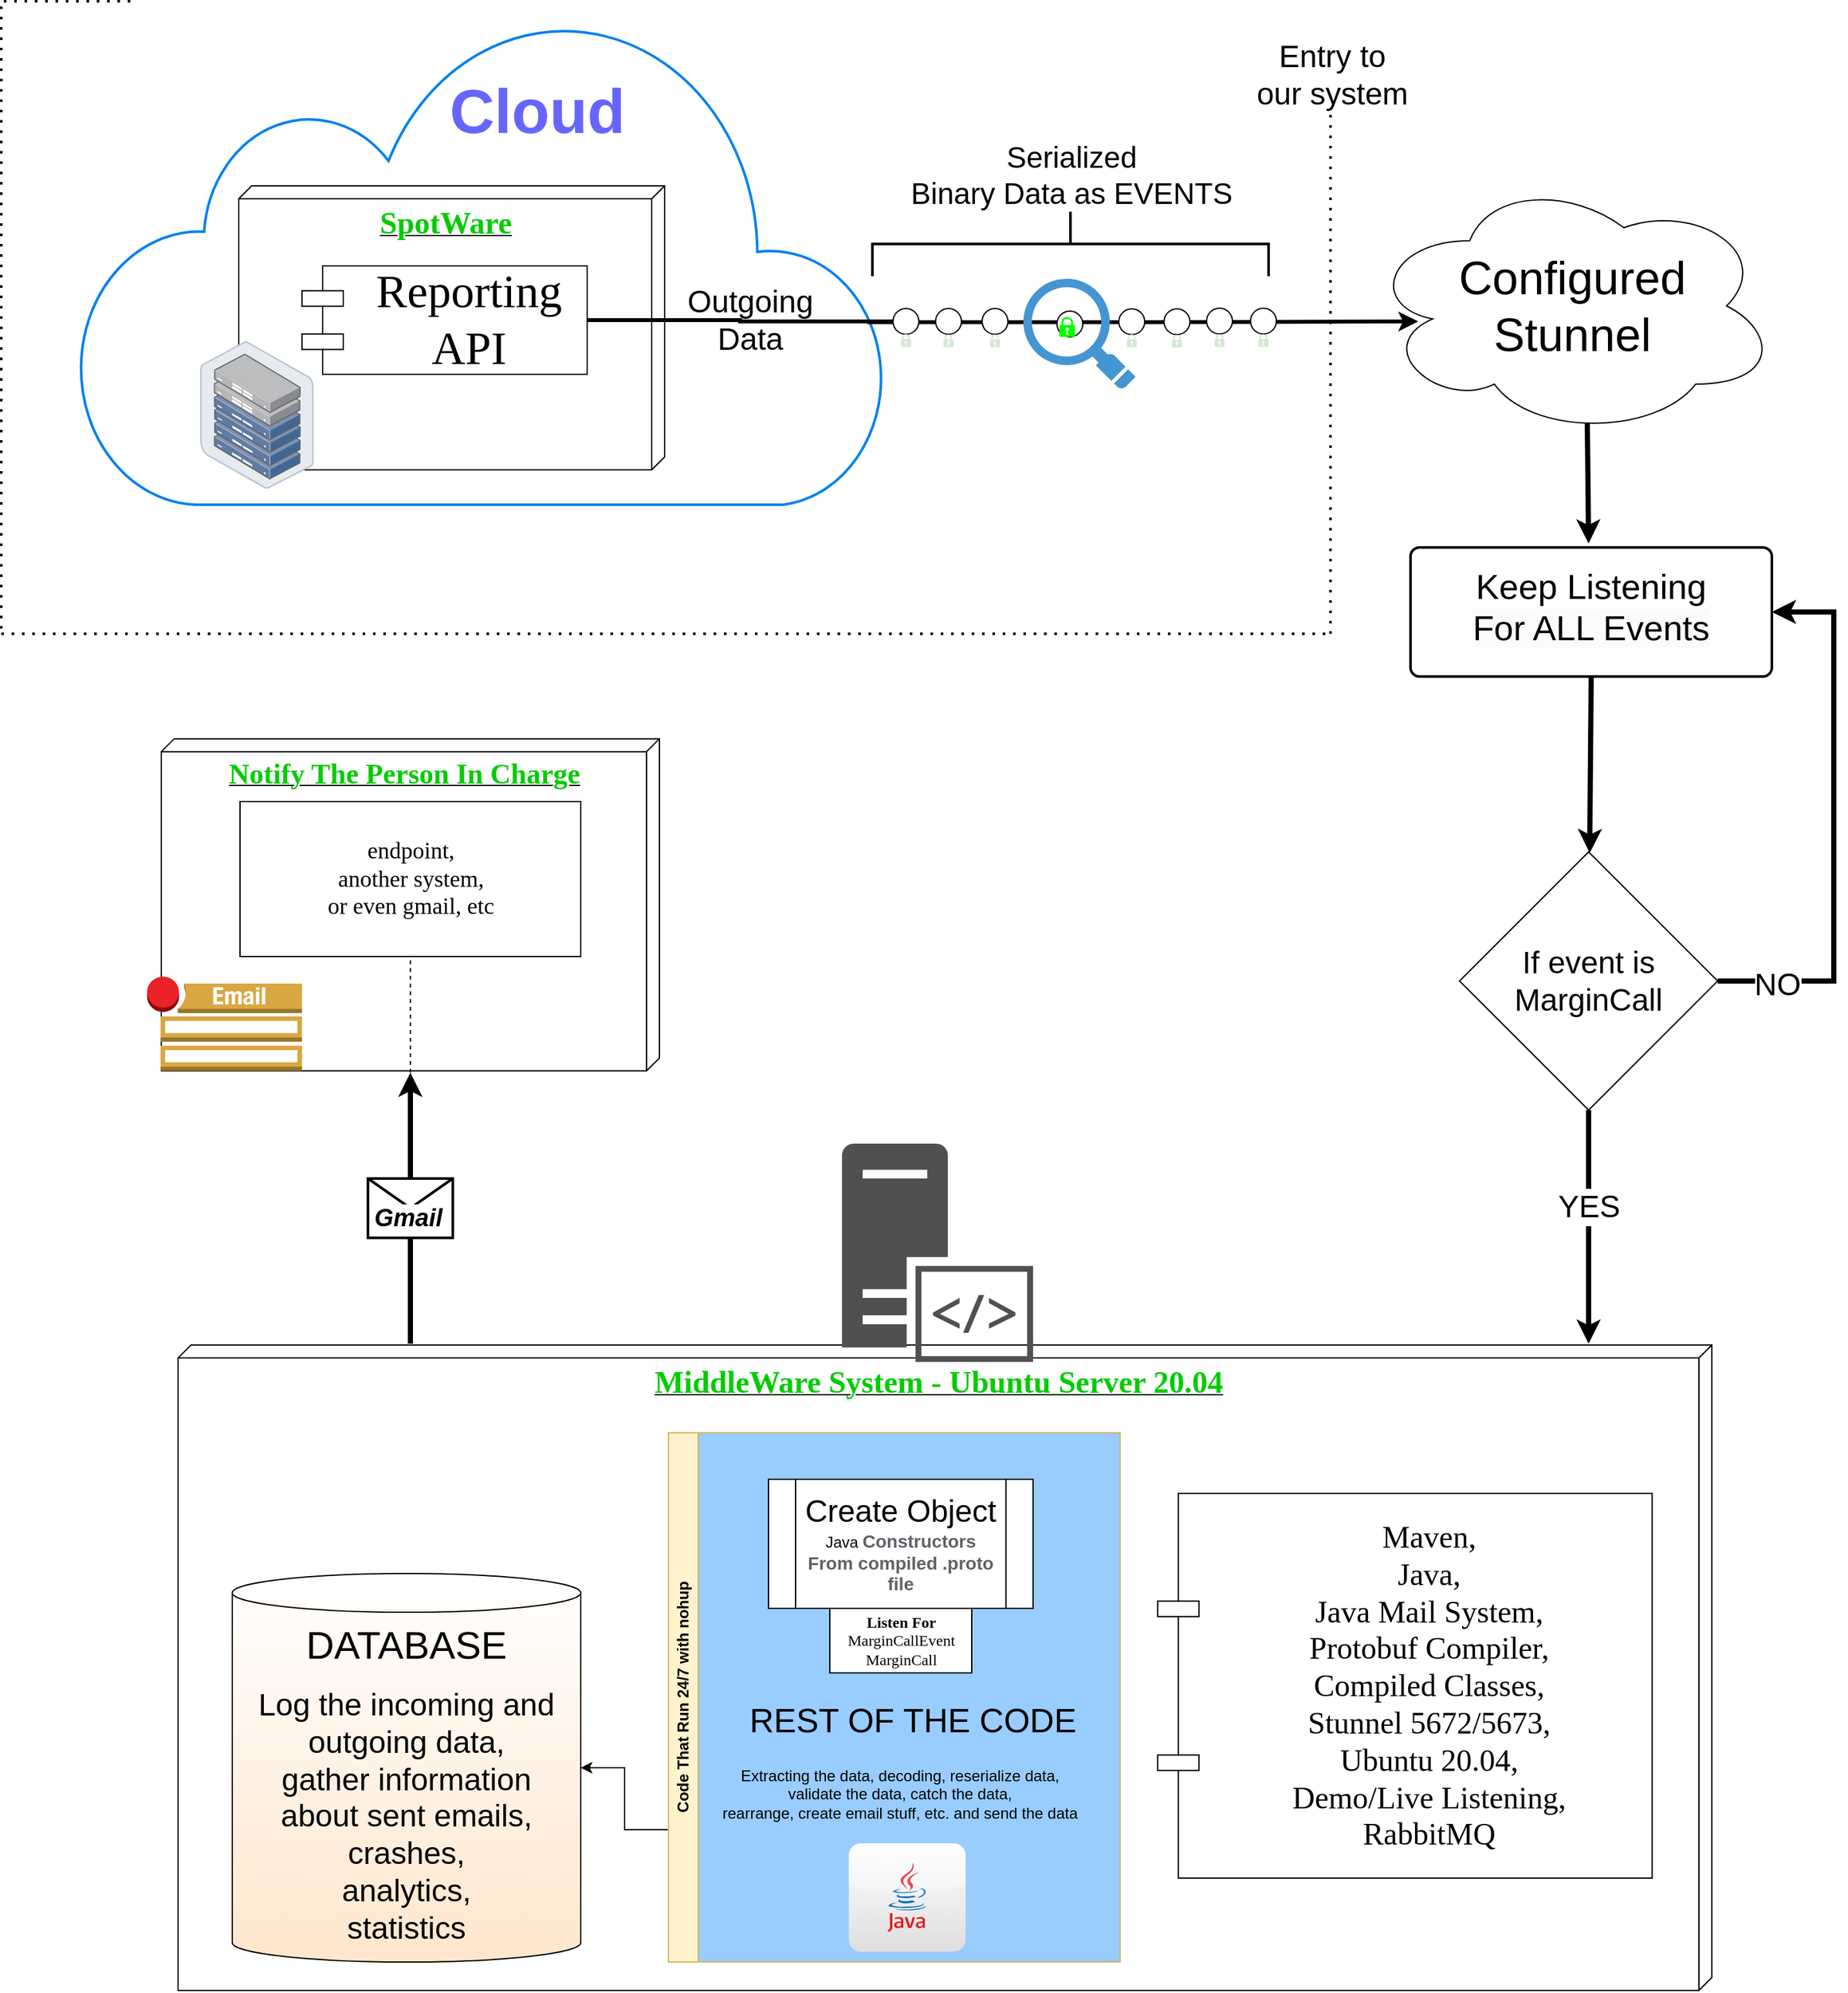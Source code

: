 <mxfile version="22.1.21" type="github">
  <diagram name="Page-1" id="5f0bae14-7c28-e335-631c-24af17079c00">
    <mxGraphModel dx="4279" dy="2654" grid="1" gridSize="10" guides="1" tooltips="1" connect="1" arrows="1" fold="1" page="1" pageScale="1" pageWidth="1654" pageHeight="1169" background="none" math="0" shadow="0">
      <root>
        <mxCell id="0" />
        <mxCell id="1" parent="0" />
        <mxCell id="39150e848f15840c-3" value="&lt;font color=&quot;#00cc00&quot; style=&quot;font-size: 24px;&quot;&gt;&lt;b&gt;&lt;font style=&quot;&quot;&gt;MiddleWare System -&amp;nbsp;&lt;/font&gt;Ubuntu Server 20.04&lt;/b&gt;&lt;/font&gt;" style="verticalAlign=top;align=center;spacingTop=8;spacingLeft=2;spacingRight=12;shape=cube;size=10;direction=south;fontStyle=4;html=1;rounded=0;shadow=0;comic=0;labelBackgroundColor=none;strokeWidth=1;fontFamily=Verdana;fontSize=12" parent="1" vertex="1">
          <mxGeometry x="-483" y="1001.02" width="1188.5" height="500" as="geometry" />
        </mxCell>
        <mxCell id="8QEgMLqhfqmSk67ohwxv-77" value="" style="rounded=1;whiteSpace=wrap;html=1;absoluteArcSize=1;arcSize=14;strokeWidth=2;" vertex="1" parent="1">
          <mxGeometry x="472" y="383.07" width="280" height="100" as="geometry" />
        </mxCell>
        <mxCell id="8QEgMLqhfqmSk67ohwxv-10" value="" style="html=1;verticalLabelPosition=bottom;align=center;labelBackgroundColor=#ffffff;verticalAlign=top;strokeWidth=2;strokeColor=#0080F0;shadow=0;dashed=0;shape=mxgraph.ios7.icons.cloud;" vertex="1" parent="1">
          <mxGeometry x="-560" y="-30" width="626.67" height="380" as="geometry" />
        </mxCell>
        <mxCell id="8QEgMLqhfqmSk67ohwxv-84" style="edgeStyle=orthogonalEdgeStyle;rounded=0;orthogonalLoop=1;jettySize=auto;html=1;exitX=0;exitY=0.75;exitDx=0;exitDy=0;" edge="1" parent="1" source="wri180PLoIIAqy83a-aI-10" target="wri180PLoIIAqy83a-aI-13">
          <mxGeometry relative="1" as="geometry" />
        </mxCell>
        <mxCell id="wri180PLoIIAqy83a-aI-10" value="Code That Run 24/7 with nohup" style="swimlane;horizontal=0;whiteSpace=wrap;html=1;fillColor=#fff2cc;strokeColor=#d6b656;gradientColor=none;swimlaneFillColor=#99CCFF;" parent="1" vertex="1">
          <mxGeometry x="-103" y="1069.02" width="350" height="410" as="geometry" />
        </mxCell>
        <mxCell id="wri180PLoIIAqy83a-aI-11" value="&lt;font style=&quot;font-size: 26px;&quot;&gt;REST OF THE CODE&lt;/font&gt;" style="text;html=1;align=center;verticalAlign=middle;resizable=0;points=[];autosize=1;strokeColor=none;fillColor=none;" parent="wri180PLoIIAqy83a-aI-10" vertex="1">
          <mxGeometry x="49" y="203" width="280" height="40" as="geometry" />
        </mxCell>
        <mxCell id="wri180PLoIIAqy83a-aI-12" value="Extracting the data, decoding, reserialize data, &lt;br&gt;validate the data, catch the data,&lt;br&gt;rearrange, create email stuff, etc. and send the data" style="text;html=1;align=center;verticalAlign=middle;resizable=0;points=[];autosize=1;strokeColor=none;fillColor=none;" parent="wri180PLoIIAqy83a-aI-10" vertex="1">
          <mxGeometry x="29" y="250" width="300" height="60" as="geometry" />
        </mxCell>
        <mxCell id="wri180PLoIIAqy83a-aI-30" value="" style="dashed=0;outlineConnect=0;html=1;align=center;labelPosition=center;verticalLabelPosition=bottom;verticalAlign=top;shape=mxgraph.webicons.java;gradientColor=#DFDEDE" parent="wri180PLoIIAqy83a-aI-10" vertex="1">
          <mxGeometry x="139.75" y="317.98" width="90.5" height="83.98" as="geometry" />
        </mxCell>
        <mxCell id="39150e848f15840c-1" value="&lt;span style=&quot;font-size: 24px;&quot;&gt;&lt;b&gt;&lt;font color=&quot;#00cc00&quot;&gt;SpotWare&lt;/font&gt;&lt;/b&gt;&lt;/span&gt;" style="verticalAlign=top;align=center;spacingTop=8;spacingLeft=2;spacingRight=12;shape=cube;size=10;direction=south;fontStyle=4;html=1;rounded=0;shadow=0;comic=0;labelBackgroundColor=none;strokeWidth=1;fontFamily=Verdana;fontSize=12" parent="1" vertex="1">
          <mxGeometry x="-436" y="103" width="330" height="220" as="geometry" />
        </mxCell>
        <mxCell id="39150e848f15840c-2" value="&lt;font size=&quot;1&quot; color=&quot;#00cc00&quot; style=&quot;&quot;&gt;&lt;b style=&quot;font-size: 22px;&quot;&gt;Notify The Person In Charge&lt;/b&gt;&lt;/font&gt;" style="verticalAlign=top;align=center;spacingTop=8;spacingLeft=2;spacingRight=12;shape=cube;size=10;direction=south;fontStyle=4;html=1;rounded=0;shadow=0;comic=0;labelBackgroundColor=none;strokeWidth=1;fontFamily=Verdana;fontSize=12" parent="1" vertex="1">
          <mxGeometry x="-496" y="531.33" width="386" height="257.33" as="geometry" />
        </mxCell>
        <mxCell id="39150e848f15840c-5" value="&lt;font style=&quot;font-size: 36px;&quot;&gt;Reporting&lt;br&gt;API&lt;/font&gt;" style="shape=component;align=center;spacingLeft=36;rounded=0;shadow=0;comic=0;labelBackgroundColor=none;strokeWidth=1;fontFamily=Verdana;fontSize=12;html=1;" parent="1" vertex="1">
          <mxGeometry x="-387" y="165" width="221" height="84" as="geometry" />
        </mxCell>
        <mxCell id="39150e848f15840c-8" value="&lt;font style=&quot;font-size: 18px;&quot;&gt;endpoint,&lt;br&gt;another system,&lt;br&gt;or even gmail, etc&lt;/font&gt;" style="html=1;rounded=0;shadow=0;comic=0;labelBackgroundColor=none;strokeWidth=1;fontFamily=Verdana;fontSize=12;align=center;" parent="1" vertex="1">
          <mxGeometry x="-435" y="580" width="264.01" height="120" as="geometry" />
        </mxCell>
        <mxCell id="39150e848f15840c-10" value="&lt;font style=&quot;font-size: 24px;&quot;&gt;Maven,&lt;br&gt;Java,&lt;br&gt;Java Mail System,&lt;br&gt;Protobuf Compiler,&lt;br&gt;Compiled Classes,&lt;br&gt;Stunnel 5672/5673,&lt;br&gt;Ubuntu 20.04,&lt;br&gt;Demo/Live Listening,&lt;br&gt;RabbitMQ&lt;/font&gt;" style="shape=component;align=center;spacingLeft=36;rounded=0;shadow=0;comic=0;labelBackgroundColor=none;strokeWidth=1;fontFamily=Verdana;fontSize=12;html=1;" parent="1" vertex="1">
          <mxGeometry x="276.1" y="1116.02" width="383.14" height="298" as="geometry" />
        </mxCell>
        <mxCell id="39150e848f15840c-12" style="edgeStyle=none;rounded=0;html=1;dashed=1;labelBackgroundColor=none;startArrow=none;startFill=0;startSize=8;endArrow=none;endFill=0;endSize=16;fontFamily=Verdana;fontSize=12;entryX=0.5;entryY=1;entryDx=0;entryDy=0;" parent="1" target="39150e848f15840c-8" edge="1">
          <mxGeometry relative="1" as="geometry">
            <mxPoint x="-303" y="790" as="sourcePoint" />
            <mxPoint x="-303" y="720" as="targetPoint" />
          </mxGeometry>
        </mxCell>
        <mxCell id="39150e848f15840c-14" style="edgeStyle=elbowEdgeStyle;rounded=0;html=1;labelBackgroundColor=none;startArrow=none;startFill=0;startSize=8;endArrow=none;endFill=0;endSize=16;fontFamily=Verdana;fontSize=12;strokeWidth=3;" parent="1" source="39150e848f15840c-6" target="39150e848f15840c-5" edge="1">
          <mxGeometry relative="1" as="geometry" />
        </mxCell>
        <mxCell id="wri180PLoIIAqy83a-aI-6" value="&lt;b&gt;Listen For &lt;/b&gt;&lt;br&gt;MarginCallEvent&lt;br&gt;MarginCall" style="html=1;rounded=0;shadow=0;comic=0;labelBackgroundColor=none;strokeWidth=1;fontFamily=Verdana;fontSize=12;align=center;" parent="1" vertex="1">
          <mxGeometry x="22" y="1205.02" width="110" height="50" as="geometry" />
        </mxCell>
        <mxCell id="wri180PLoIIAqy83a-aI-9" value="&lt;font style=&quot;font-size: 24px;&quot;&gt;Create Object&lt;/font&gt; Java&amp;nbsp;&lt;span style=&quot;font-weight: bold; color: rgb(95, 99, 104); font-family: arial, sans-serif; font-size: 14px; text-align: left; background-color: rgb(255, 255, 255);&quot;&gt;Constructors&lt;br&gt;From compiled .proto&lt;br&gt;file&lt;br&gt;&lt;/span&gt;" style="shape=process;whiteSpace=wrap;html=1;backgroundOutline=1;" parent="1" vertex="1">
          <mxGeometry x="-25.5" y="1105.02" width="205" height="100" as="geometry" />
        </mxCell>
        <mxCell id="wri180PLoIIAqy83a-aI-13" value="&lt;font style=&quot;&quot;&gt;&lt;font style=&quot;font-size: 30px;&quot;&gt;DATABASE&lt;br&gt;&lt;/font&gt;&lt;br&gt;&lt;font style=&quot;font-size: 24px;&quot;&gt;Log the incoming and outgoing data,&lt;br&gt;gather information&lt;br&gt;about sent emails,&lt;br&gt;crashes,&lt;br&gt;analytics,&lt;br&gt;statistics&lt;/font&gt;&lt;/font&gt;" style="shape=cylinder3;whiteSpace=wrap;html=1;boundedLbl=1;backgroundOutline=1;size=15;gradientColor=#FFE6CC;" parent="1" vertex="1">
          <mxGeometry x="-440.99" y="1178.02" width="270" height="301" as="geometry" />
        </mxCell>
        <mxCell id="wri180PLoIIAqy83a-aI-18" value="&lt;font style=&quot;font-size: 36px;&quot;&gt;Configured&lt;br&gt;Stunnel&lt;/font&gt;" style="ellipse;shape=cloud;whiteSpace=wrap;html=1;" parent="1" vertex="1">
          <mxGeometry x="438.23" y="95" width="318.54" height="202" as="geometry" />
        </mxCell>
        <mxCell id="wri180PLoIIAqy83a-aI-25" value="" style="image;points=[];aspect=fixed;html=1;align=center;shadow=0;dashed=0;image=img/lib/allied_telesis/storage/Datacenter_Server_Half_Rack_ToR.svg;" parent="1" vertex="1">
          <mxGeometry x="-466" y="223" width="88.2" height="114.6" as="geometry" />
        </mxCell>
        <mxCell id="wri180PLoIIAqy83a-aI-26" value="" style="outlineConnect=0;dashed=0;verticalLabelPosition=bottom;verticalAlign=top;align=center;html=1;shape=mxgraph.aws3.email_notification;fillColor=#D9A741;gradientColor=none;" parent="1" vertex="1">
          <mxGeometry x="-507" y="715.59" width="120" height="73.07" as="geometry" />
        </mxCell>
        <mxCell id="8QEgMLqhfqmSk67ohwxv-3" style="edgeStyle=orthogonalEdgeStyle;rounded=0;orthogonalLoop=1;jettySize=auto;html=1;exitX=0.975;exitY=0.628;exitDx=0;exitDy=0;strokeWidth=3;exitPerimeter=0;" edge="1" parent="1" source="8QEgMLqhfqmSk67ohwxv-10">
          <mxGeometry relative="1" as="geometry">
            <mxPoint x="478" y="208" as="targetPoint" />
            <Array as="points">
              <mxPoint x="267" y="209" />
            </Array>
          </mxGeometry>
        </mxCell>
        <mxCell id="8QEgMLqhfqmSk67ohwxv-4" value="&lt;font style=&quot;font-size: 24px;&quot;&gt;Outgoing&lt;br&gt;Data&lt;/font&gt;" style="text;html=1;align=center;verticalAlign=middle;resizable=0;points=[];autosize=1;strokeColor=none;fillColor=none;rotation=0;" vertex="1" parent="1">
          <mxGeometry x="-100" y="172" width="120" height="70" as="geometry" />
        </mxCell>
        <mxCell id="8QEgMLqhfqmSk67ohwxv-11" value="&lt;font color=&quot;#6666ff&quot; style=&quot;font-size: 48px;&quot;&gt;&lt;b style=&quot;&quot;&gt;Cloud&lt;/b&gt;&lt;/font&gt;" style="text;html=1;align=center;verticalAlign=middle;resizable=0;points=[];autosize=1;strokeColor=none;fillColor=none;glass=0;" vertex="1" parent="1">
          <mxGeometry x="-285" y="10" width="160" height="70" as="geometry" />
        </mxCell>
        <mxCell id="8QEgMLqhfqmSk67ohwxv-19" value="" style="ellipse;whiteSpace=wrap;html=1;rounded=0;shadow=0;comic=0;labelBackgroundColor=none;strokeWidth=1;fontFamily=Verdana;fontSize=12;align=center;" vertex="1" parent="1">
          <mxGeometry x="198.04" y="200" width="20" height="20" as="geometry" />
        </mxCell>
        <mxCell id="8QEgMLqhfqmSk67ohwxv-20" value="" style="shape=image;html=1;verticalAlign=top;verticalLabelPosition=bottom;labelBackgroundColor=#ffffff;imageAspect=0;aspect=fixed;image=https://cdn3.iconfinder.com/data/icons/webdesigncreative/free_icons_64x64_png/Binary-words.png" vertex="1" parent="1">
          <mxGeometry x="194.04" y="196" width="28" height="28" as="geometry" />
        </mxCell>
        <mxCell id="8QEgMLqhfqmSk67ohwxv-26" value="" style="endArrow=classic;html=1;rounded=0;strokeWidth=4;" edge="1" parent="1">
          <mxGeometry relative="1" as="geometry">
            <mxPoint x="-303" y="1000" as="sourcePoint" />
            <mxPoint x="-303" y="790" as="targetPoint" />
          </mxGeometry>
        </mxCell>
        <mxCell id="8QEgMLqhfqmSk67ohwxv-27" value="" style="shape=message;html=1;outlineConnect=0;strokeWidth=2;" vertex="1" parent="8QEgMLqhfqmSk67ohwxv-26">
          <mxGeometry width="65.71" height="46" relative="1" as="geometry">
            <mxPoint x="-32.86" y="-23" as="offset" />
          </mxGeometry>
        </mxCell>
        <mxCell id="8QEgMLqhfqmSk67ohwxv-85" value="Gmail" style="edgeLabel;html=1;align=center;verticalAlign=middle;resizable=0;points=[];fontSize=19;fontStyle=3" vertex="1" connectable="0" parent="8QEgMLqhfqmSk67ohwxv-26">
          <mxGeometry x="-0.075" y="4" relative="1" as="geometry">
            <mxPoint x="2" as="offset" />
          </mxGeometry>
        </mxCell>
        <mxCell id="8QEgMLqhfqmSk67ohwxv-15" value="" style="shape=image;html=1;verticalAlign=top;verticalLabelPosition=bottom;labelBackgroundColor=#ffffff;imageAspect=0;aspect=fixed;image=https://cdn1.iconfinder.com/data/icons/nuvola2/128x128/mimetypes/binary.png" vertex="1" parent="1">
          <mxGeometry x="189.92" y="192" width="32" height="32" as="geometry" />
        </mxCell>
        <mxCell id="8QEgMLqhfqmSk67ohwxv-16" value="" style="shadow=0;dashed=0;html=1;strokeColor=none;fillColor=#4495D1;labelPosition=center;verticalLabelPosition=bottom;verticalAlign=top;align=center;outlineConnect=0;shape=mxgraph.veeam.magnifying_glass;pointerEvents=1;" vertex="1" parent="1">
          <mxGeometry x="172" y="175" width="86.85" height="85.6" as="geometry" />
        </mxCell>
        <mxCell id="8QEgMLqhfqmSk67ohwxv-32" value="" style="strokeWidth=2;html=1;shape=mxgraph.flowchart.annotation_2;align=left;labelPosition=right;pointerEvents=1;rotation=90;" vertex="1" parent="1">
          <mxGeometry x="183.5" y="-5.5" width="50" height="307" as="geometry" />
        </mxCell>
        <mxCell id="8QEgMLqhfqmSk67ohwxv-33" value="&lt;font style=&quot;font-size: 23px;&quot;&gt;Serialized&lt;/font&gt;&lt;br style=&quot;font-size: 23px;&quot;&gt;&lt;font style=&quot;font-size: 23px;&quot;&gt;Binary Data as EVENTS&lt;/font&gt;" style="text;html=1;align=center;verticalAlign=middle;resizable=0;points=[];autosize=1;strokeColor=none;fillColor=none;fontSize=23;" vertex="1" parent="1">
          <mxGeometry x="74.04" y="60" width="270" height="70" as="geometry" />
        </mxCell>
        <mxCell id="8QEgMLqhfqmSk67ohwxv-34" value="" style="ellipse;whiteSpace=wrap;html=1;rounded=0;shadow=0;comic=0;labelBackgroundColor=none;strokeWidth=1;fontFamily=Verdana;fontSize=12;align=center;" vertex="1" parent="1">
          <mxGeometry x="246" y="198.25" width="20" height="20" as="geometry" />
        </mxCell>
        <mxCell id="8QEgMLqhfqmSk67ohwxv-35" value="" style="shape=image;html=1;verticalAlign=top;verticalLabelPosition=bottom;labelBackgroundColor=#ffffff;imageAspect=0;aspect=fixed;image=https://cdn3.iconfinder.com/data/icons/webdesigncreative/free_icons_64x64_png/Binary-words.png" vertex="1" parent="1">
          <mxGeometry x="242" y="194.25" width="28" height="28" as="geometry" />
        </mxCell>
        <mxCell id="8QEgMLqhfqmSk67ohwxv-36" value="" style="ellipse;whiteSpace=wrap;html=1;rounded=0;shadow=0;comic=0;labelBackgroundColor=none;strokeWidth=1;fontFamily=Verdana;fontSize=12;align=center;" vertex="1" parent="1">
          <mxGeometry x="281.04" y="198.25" width="20" height="20" as="geometry" />
        </mxCell>
        <mxCell id="8QEgMLqhfqmSk67ohwxv-37" value="" style="shape=image;html=1;verticalAlign=top;verticalLabelPosition=bottom;labelBackgroundColor=#ffffff;imageAspect=0;aspect=fixed;image=https://cdn3.iconfinder.com/data/icons/webdesigncreative/free_icons_64x64_png/Binary-words.png" vertex="1" parent="1">
          <mxGeometry x="279.29" y="196.5" width="23.5" height="23.5" as="geometry" />
        </mxCell>
        <mxCell id="8QEgMLqhfqmSk67ohwxv-38" value="" style="ellipse;whiteSpace=wrap;html=1;rounded=0;shadow=0;comic=0;labelBackgroundColor=none;strokeWidth=1;fontFamily=Verdana;fontSize=12;align=center;" vertex="1" parent="1">
          <mxGeometry x="314" y="197.75" width="20" height="20" as="geometry" />
        </mxCell>
        <mxCell id="8QEgMLqhfqmSk67ohwxv-39" value="" style="shape=image;html=1;verticalAlign=top;verticalLabelPosition=bottom;labelBackgroundColor=#ffffff;imageAspect=0;aspect=fixed;image=https://cdn3.iconfinder.com/data/icons/webdesigncreative/free_icons_64x64_png/Binary-words.png" vertex="1" parent="1">
          <mxGeometry x="310" y="193.75" width="28" height="28" as="geometry" />
        </mxCell>
        <mxCell id="8QEgMLqhfqmSk67ohwxv-40" value="" style="ellipse;whiteSpace=wrap;html=1;rounded=0;shadow=0;comic=0;labelBackgroundColor=none;strokeWidth=1;fontFamily=Verdana;fontSize=12;align=center;" vertex="1" parent="1">
          <mxGeometry x="348.04" y="197.75" width="20" height="20" as="geometry" />
        </mxCell>
        <mxCell id="8QEgMLqhfqmSk67ohwxv-41" value="" style="shape=image;html=1;verticalAlign=top;verticalLabelPosition=bottom;labelBackgroundColor=#ffffff;imageAspect=0;aspect=fixed;image=https://cdn3.iconfinder.com/data/icons/webdesigncreative/free_icons_64x64_png/Binary-words.png" vertex="1" parent="1">
          <mxGeometry x="344.04" y="193.75" width="28" height="28" as="geometry" />
        </mxCell>
        <mxCell id="8QEgMLqhfqmSk67ohwxv-42" value="" style="ellipse;whiteSpace=wrap;html=1;rounded=0;shadow=0;comic=0;labelBackgroundColor=none;strokeWidth=1;fontFamily=Verdana;fontSize=12;align=center;" vertex="1" parent="1">
          <mxGeometry x="104.0" y="198" width="20" height="20" as="geometry" />
        </mxCell>
        <mxCell id="8QEgMLqhfqmSk67ohwxv-43" value="" style="shape=image;html=1;verticalAlign=top;verticalLabelPosition=bottom;labelBackgroundColor=#ffffff;imageAspect=0;aspect=fixed;image=https://cdn3.iconfinder.com/data/icons/webdesigncreative/free_icons_64x64_png/Binary-words.png" vertex="1" parent="1">
          <mxGeometry x="100.0" y="194" width="28" height="28" as="geometry" />
        </mxCell>
        <mxCell id="8QEgMLqhfqmSk67ohwxv-44" value="" style="ellipse;whiteSpace=wrap;html=1;rounded=0;shadow=0;comic=0;labelBackgroundColor=none;strokeWidth=1;fontFamily=Verdana;fontSize=12;align=center;" vertex="1" parent="1">
          <mxGeometry x="140.04" y="198" width="20" height="20" as="geometry" />
        </mxCell>
        <mxCell id="8QEgMLqhfqmSk67ohwxv-45" value="" style="shape=image;html=1;verticalAlign=top;verticalLabelPosition=bottom;labelBackgroundColor=#ffffff;imageAspect=0;aspect=fixed;image=https://cdn3.iconfinder.com/data/icons/webdesigncreative/free_icons_64x64_png/Binary-words.png" vertex="1" parent="1">
          <mxGeometry x="136.04" y="194" width="28" height="28" as="geometry" />
        </mxCell>
        <mxCell id="8QEgMLqhfqmSk67ohwxv-52" value="" style="sketch=0;aspect=fixed;pointerEvents=1;shadow=0;dashed=0;html=1;strokeColor=none;labelPosition=center;verticalLabelPosition=bottom;verticalAlign=top;align=center;fillColor=#D5E8D4;shape=mxgraph.mscae.enterprise.lock" vertex="1" parent="1">
          <mxGeometry x="146.14" y="218" width="7.8" height="10" as="geometry" />
        </mxCell>
        <mxCell id="8QEgMLqhfqmSk67ohwxv-53" value="" style="sketch=0;aspect=fixed;pointerEvents=1;shadow=0;dashed=0;html=1;strokeColor=none;labelPosition=center;verticalLabelPosition=bottom;verticalAlign=top;align=center;fillColor=#D5E8D4;shape=mxgraph.mscae.enterprise.lock" vertex="1" parent="1">
          <mxGeometry x="252.1" y="218" width="7.8" height="10" as="geometry" />
        </mxCell>
        <mxCell id="8QEgMLqhfqmSk67ohwxv-54" value="" style="sketch=0;aspect=fixed;pointerEvents=1;shadow=0;dashed=0;html=1;strokeColor=none;labelPosition=center;verticalLabelPosition=bottom;verticalAlign=top;align=center;fillColor=#D5E8D4;shape=mxgraph.mscae.enterprise.lock" vertex="1" parent="1">
          <mxGeometry x="287.14" y="218.25" width="7.8" height="10" as="geometry" />
        </mxCell>
        <mxCell id="8QEgMLqhfqmSk67ohwxv-55" value="" style="sketch=0;aspect=fixed;pointerEvents=1;shadow=0;dashed=0;html=1;strokeColor=none;labelPosition=center;verticalLabelPosition=bottom;verticalAlign=top;align=center;fillColor=#D5E8D4;shape=mxgraph.mscae.enterprise.lock" vertex="1" parent="1">
          <mxGeometry x="320.1" y="217.75" width="7.8" height="10" as="geometry" />
        </mxCell>
        <mxCell id="8QEgMLqhfqmSk67ohwxv-56" value="" style="sketch=0;aspect=fixed;pointerEvents=1;shadow=0;dashed=0;html=1;strokeColor=none;labelPosition=center;verticalLabelPosition=bottom;verticalAlign=top;align=center;fillColor=#D5E8D4;shape=mxgraph.mscae.enterprise.lock" vertex="1" parent="1">
          <mxGeometry x="354.14" y="217.75" width="7.8" height="10" as="geometry" />
        </mxCell>
        <mxCell id="8QEgMLqhfqmSk67ohwxv-58" value="" style="sketch=0;aspect=fixed;pointerEvents=1;shadow=0;dashed=0;html=1;strokeColor=none;labelPosition=center;verticalLabelPosition=bottom;verticalAlign=top;align=center;fillColor=#00FF00;shape=mxgraph.mscae.enterprise.lock" vertex="1" parent="1">
          <mxGeometry x="199.88" y="204.5" width="12.09" height="15.5" as="geometry" />
        </mxCell>
        <mxCell id="39150e848f15840c-6" value="" style="ellipse;whiteSpace=wrap;html=1;rounded=0;shadow=0;comic=0;labelBackgroundColor=none;strokeWidth=1;fontFamily=Verdana;fontSize=12;align=center;" parent="1" vertex="1">
          <mxGeometry x="71" y="198" width="20" height="20" as="geometry" />
        </mxCell>
        <mxCell id="wri180PLoIIAqy83a-aI-20" value="" style="sketch=0;aspect=fixed;pointerEvents=1;shadow=0;dashed=0;html=1;strokeColor=none;labelPosition=center;verticalLabelPosition=bottom;verticalAlign=top;align=center;fillColor=#D5E8D4;shape=mxgraph.mscae.enterprise.lock" parent="1" vertex="1">
          <mxGeometry x="77.1" y="217.75" width="7.8" height="10" as="geometry" />
        </mxCell>
        <mxCell id="8QEgMLqhfqmSk67ohwxv-18" value="" style="shape=image;html=1;verticalAlign=top;verticalLabelPosition=bottom;labelBackgroundColor=#ffffff;imageAspect=0;aspect=fixed;image=https://cdn3.iconfinder.com/data/icons/webdesigncreative/free_icons_64x64_png/Binary-words.png" vertex="1" parent="1">
          <mxGeometry x="67" y="194" width="28" height="28" as="geometry" />
        </mxCell>
        <mxCell id="8QEgMLqhfqmSk67ohwxv-51" value="" style="sketch=0;aspect=fixed;pointerEvents=1;shadow=0;dashed=0;html=1;strokeColor=none;labelPosition=center;verticalLabelPosition=bottom;verticalAlign=top;align=center;fillColor=#D5E8D4;shape=mxgraph.mscae.enterprise.lock" vertex="1" parent="1">
          <mxGeometry x="110.1" y="218" width="7.8" height="10" as="geometry" />
        </mxCell>
        <mxCell id="8QEgMLqhfqmSk67ohwxv-59" value="" style="edgeStyle=none;orthogonalLoop=1;jettySize=auto;html=1;rounded=0;strokeWidth=4;exitX=0.5;exitY=1;exitDx=0;exitDy=0;" edge="1" parent="1" source="8QEgMLqhfqmSk67ohwxv-69">
          <mxGeometry width="100" relative="1" as="geometry">
            <mxPoint x="608.081" y="862.001" as="sourcePoint" />
            <mxPoint x="610" y="1000" as="targetPoint" />
            <Array as="points" />
          </mxGeometry>
        </mxCell>
        <mxCell id="8QEgMLqhfqmSk67ohwxv-72" value="&lt;font style=&quot;font-size: 24px;&quot;&gt;YES&lt;/font&gt;" style="edgeLabel;html=1;align=center;verticalAlign=middle;resizable=0;points=[];" vertex="1" connectable="0" parent="8QEgMLqhfqmSk67ohwxv-59">
          <mxGeometry x="-0.174" relative="1" as="geometry">
            <mxPoint as="offset" />
          </mxGeometry>
        </mxCell>
        <mxCell id="8QEgMLqhfqmSk67ohwxv-60" value="" style="endArrow=none;dashed=1;html=1;dashPattern=1 3;strokeWidth=2;rounded=0;" edge="1" parent="1">
          <mxGeometry width="50" height="50" relative="1" as="geometry">
            <mxPoint x="410" y="450" as="sourcePoint" />
            <mxPoint x="410" y="30" as="targetPoint" />
          </mxGeometry>
        </mxCell>
        <mxCell id="8QEgMLqhfqmSk67ohwxv-61" value="&lt;font style=&quot;font-size: 24px;&quot;&gt;Entry to&lt;br&gt;our system&lt;/font&gt;" style="edgeLabel;html=1;align=center;verticalAlign=middle;resizable=0;points=[];" vertex="1" connectable="0" parent="8QEgMLqhfqmSk67ohwxv-60">
          <mxGeometry x="0.824" relative="1" as="geometry">
            <mxPoint x="1" y="-50" as="offset" />
          </mxGeometry>
        </mxCell>
        <mxCell id="8QEgMLqhfqmSk67ohwxv-63" value="" style="pointerEvents=1;shadow=0;dashed=0;html=1;strokeColor=none;fillColor=#505050;labelPosition=center;verticalLabelPosition=bottom;verticalAlign=top;outlineConnect=0;align=center;shape=mxgraph.office.servers.server_side_code;gradientColor=none;" vertex="1" parent="1">
          <mxGeometry x="31.5" y="845" width="148" height="169.14" as="geometry" />
        </mxCell>
        <mxCell id="8QEgMLqhfqmSk67ohwxv-70" value="" style="edgeStyle=none;orthogonalLoop=1;jettySize=auto;html=1;rounded=0;strokeWidth=4;exitX=0.5;exitY=1;exitDx=0;exitDy=0;" edge="1" parent="1" source="8QEgMLqhfqmSk67ohwxv-77" target="8QEgMLqhfqmSk67ohwxv-69">
          <mxGeometry width="100" relative="1" as="geometry">
            <mxPoint x="610.004" y="500" as="sourcePoint" />
            <mxPoint x="610" y="540" as="targetPoint" />
            <Array as="points" />
          </mxGeometry>
        </mxCell>
        <mxCell id="8QEgMLqhfqmSk67ohwxv-73" style="edgeStyle=orthogonalEdgeStyle;rounded=0;orthogonalLoop=1;jettySize=auto;html=1;exitX=1;exitY=0.5;exitDx=0;exitDy=0;entryX=1;entryY=0.5;entryDx=0;entryDy=0;strokeWidth=4;" edge="1" parent="1" source="8QEgMLqhfqmSk67ohwxv-69" target="8QEgMLqhfqmSk67ohwxv-77">
          <mxGeometry relative="1" as="geometry">
            <mxPoint x="870" y="350" as="targetPoint" />
            <Array as="points">
              <mxPoint x="800" y="719" />
              <mxPoint x="800" y="433" />
            </Array>
          </mxGeometry>
        </mxCell>
        <mxCell id="8QEgMLqhfqmSk67ohwxv-78" value="&lt;font style=&quot;font-size: 24px;&quot;&gt;NO&lt;/font&gt;" style="edgeLabel;html=1;align=center;verticalAlign=middle;resizable=0;points=[];" vertex="1" connectable="0" parent="8QEgMLqhfqmSk67ohwxv-73">
          <mxGeometry x="-0.778" y="-3" relative="1" as="geometry">
            <mxPoint x="-1" as="offset" />
          </mxGeometry>
        </mxCell>
        <mxCell id="8QEgMLqhfqmSk67ohwxv-69" value="&lt;font style=&quot;font-size: 24px;&quot;&gt;If event is&lt;br&gt;MarginCall&lt;/font&gt;" style="rhombus;whiteSpace=wrap;html=1;" vertex="1" parent="1">
          <mxGeometry x="510" y="619" width="200" height="200" as="geometry" />
        </mxCell>
        <mxCell id="8QEgMLqhfqmSk67ohwxv-75" value="" style="edgeStyle=none;orthogonalLoop=1;jettySize=auto;html=1;rounded=0;strokeWidth=4;" edge="1" parent="1">
          <mxGeometry width="100" relative="1" as="geometry">
            <mxPoint x="609" y="287.09" as="sourcePoint" />
            <mxPoint x="610" y="380" as="targetPoint" />
            <Array as="points" />
          </mxGeometry>
        </mxCell>
        <mxCell id="8QEgMLqhfqmSk67ohwxv-76" value="&lt;font style=&quot;font-size: 27px;&quot;&gt;&lt;span style=&quot;color: rgb(0, 0, 0); font-family: Helvetica; font-style: normal; font-variant-ligatures: normal; font-variant-caps: normal; font-weight: 400; letter-spacing: normal; orphans: 2; text-indent: 0px; text-transform: none; widows: 2; word-spacing: 0px; -webkit-text-stroke-width: 0px; background-color: rgb(255, 255, 255); text-decoration-thickness: initial; text-decoration-style: initial; text-decoration-color: initial; float: none; display: inline !important;&quot;&gt;Keep Listening&lt;/span&gt;&lt;br style=&quot;border-color: var(--border-color); color: rgb(0, 0, 0); font-family: Helvetica; font-style: normal; font-variant-ligatures: normal; font-variant-caps: normal; font-weight: 400; letter-spacing: normal; orphans: 2; text-indent: 0px; text-transform: none; widows: 2; word-spacing: 0px; -webkit-text-stroke-width: 0px; text-decoration-thickness: initial; text-decoration-style: initial; text-decoration-color: initial; background-color: rgb(251, 251, 251);&quot;&gt;&lt;span style=&quot;border-color: var(--border-color); color: rgb(0, 0, 0); font-family: Helvetica; font-style: normal; font-variant-ligatures: normal; font-variant-caps: normal; font-weight: 400; letter-spacing: normal; orphans: 2; text-indent: 0px; text-transform: none; widows: 2; word-spacing: 0px; -webkit-text-stroke-width: 0px; text-decoration-thickness: initial; text-decoration-style: initial; text-decoration-color: initial; background-color: rgb(251, 251, 251);&quot;&gt;For ALL Events&lt;/span&gt;&lt;/font&gt;" style="text;whiteSpace=wrap;html=1;align=center;" vertex="1" parent="1">
          <mxGeometry x="506.67" y="391" width="210" height="80" as="geometry" />
        </mxCell>
        <mxCell id="8QEgMLqhfqmSk67ohwxv-80" value="" style="endArrow=none;dashed=1;html=1;dashPattern=1 3;strokeWidth=2;rounded=0;" edge="1" parent="1">
          <mxGeometry width="50" height="50" relative="1" as="geometry">
            <mxPoint x="-620" y="450" as="sourcePoint" />
            <mxPoint x="410" y="450" as="targetPoint" />
          </mxGeometry>
        </mxCell>
        <mxCell id="8QEgMLqhfqmSk67ohwxv-86" value="" style="endArrow=none;dashed=1;html=1;dashPattern=1 3;strokeWidth=2;rounded=0;" edge="1" parent="1">
          <mxGeometry width="50" height="50" relative="1" as="geometry">
            <mxPoint x="-520" y="-40" as="sourcePoint" />
            <mxPoint x="-620" y="450" as="targetPoint" />
            <Array as="points">
              <mxPoint x="-620" y="-40" />
            </Array>
          </mxGeometry>
        </mxCell>
      </root>
    </mxGraphModel>
  </diagram>
</mxfile>
